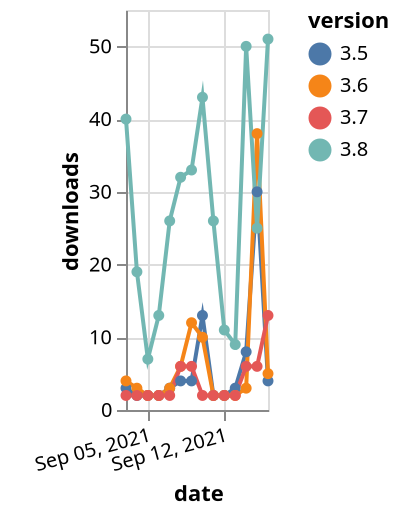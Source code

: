 {"$schema": "https://vega.github.io/schema/vega-lite/v5.json", "description": "A simple bar chart with embedded data.", "data": {"values": [{"date": "2021-09-03", "total": 4269, "delta": 3, "version": "3.5"}, {"date": "2021-09-04", "total": 4271, "delta": 2, "version": "3.5"}, {"date": "2021-09-05", "total": 4273, "delta": 2, "version": "3.5"}, {"date": "2021-09-06", "total": 4275, "delta": 2, "version": "3.5"}, {"date": "2021-09-07", "total": 4278, "delta": 3, "version": "3.5"}, {"date": "2021-09-08", "total": 4282, "delta": 4, "version": "3.5"}, {"date": "2021-09-09", "total": 4286, "delta": 4, "version": "3.5"}, {"date": "2021-09-10", "total": 4299, "delta": 13, "version": "3.5"}, {"date": "2021-09-11", "total": 4301, "delta": 2, "version": "3.5"}, {"date": "2021-09-12", "total": 4303, "delta": 2, "version": "3.5"}, {"date": "2021-09-13", "total": 4306, "delta": 3, "version": "3.5"}, {"date": "2021-09-14", "total": 4314, "delta": 8, "version": "3.5"}, {"date": "2021-09-15", "total": 4344, "delta": 30, "version": "3.5"}, {"date": "2021-09-16", "total": 4348, "delta": 4, "version": "3.5"}, {"date": "2021-09-03", "total": 17098, "delta": 4, "version": "3.6"}, {"date": "2021-09-04", "total": 17101, "delta": 3, "version": "3.6"}, {"date": "2021-09-05", "total": 17103, "delta": 2, "version": "3.6"}, {"date": "2021-09-06", "total": 17105, "delta": 2, "version": "3.6"}, {"date": "2021-09-07", "total": 17108, "delta": 3, "version": "3.6"}, {"date": "2021-09-08", "total": 17114, "delta": 6, "version": "3.6"}, {"date": "2021-09-09", "total": 17126, "delta": 12, "version": "3.6"}, {"date": "2021-09-10", "total": 17136, "delta": 10, "version": "3.6"}, {"date": "2021-09-11", "total": 17138, "delta": 2, "version": "3.6"}, {"date": "2021-09-12", "total": 17140, "delta": 2, "version": "3.6"}, {"date": "2021-09-13", "total": 17142, "delta": 2, "version": "3.6"}, {"date": "2021-09-14", "total": 17145, "delta": 3, "version": "3.6"}, {"date": "2021-09-15", "total": 17183, "delta": 38, "version": "3.6"}, {"date": "2021-09-16", "total": 17188, "delta": 5, "version": "3.6"}, {"date": "2021-09-03", "total": 51087, "delta": 40, "version": "3.8"}, {"date": "2021-09-04", "total": 51106, "delta": 19, "version": "3.8"}, {"date": "2021-09-05", "total": 51113, "delta": 7, "version": "3.8"}, {"date": "2021-09-06", "total": 51126, "delta": 13, "version": "3.8"}, {"date": "2021-09-07", "total": 51152, "delta": 26, "version": "3.8"}, {"date": "2021-09-08", "total": 51184, "delta": 32, "version": "3.8"}, {"date": "2021-09-09", "total": 51217, "delta": 33, "version": "3.8"}, {"date": "2021-09-10", "total": 51260, "delta": 43, "version": "3.8"}, {"date": "2021-09-11", "total": 51286, "delta": 26, "version": "3.8"}, {"date": "2021-09-12", "total": 51297, "delta": 11, "version": "3.8"}, {"date": "2021-09-13", "total": 51306, "delta": 9, "version": "3.8"}, {"date": "2021-09-14", "total": 51356, "delta": 50, "version": "3.8"}, {"date": "2021-09-15", "total": 51381, "delta": 25, "version": "3.8"}, {"date": "2021-09-16", "total": 51432, "delta": 51, "version": "3.8"}, {"date": "2021-09-03", "total": 14125, "delta": 2, "version": "3.7"}, {"date": "2021-09-04", "total": 14127, "delta": 2, "version": "3.7"}, {"date": "2021-09-05", "total": 14129, "delta": 2, "version": "3.7"}, {"date": "2021-09-06", "total": 14131, "delta": 2, "version": "3.7"}, {"date": "2021-09-07", "total": 14133, "delta": 2, "version": "3.7"}, {"date": "2021-09-08", "total": 14139, "delta": 6, "version": "3.7"}, {"date": "2021-09-09", "total": 14145, "delta": 6, "version": "3.7"}, {"date": "2021-09-10", "total": 14147, "delta": 2, "version": "3.7"}, {"date": "2021-09-11", "total": 14149, "delta": 2, "version": "3.7"}, {"date": "2021-09-12", "total": 14151, "delta": 2, "version": "3.7"}, {"date": "2021-09-13", "total": 14153, "delta": 2, "version": "3.7"}, {"date": "2021-09-14", "total": 14159, "delta": 6, "version": "3.7"}, {"date": "2021-09-15", "total": 14165, "delta": 6, "version": "3.7"}, {"date": "2021-09-16", "total": 14178, "delta": 13, "version": "3.7"}]}, "width": "container", "mark": {"type": "line", "point": {"filled": true}}, "encoding": {"x": {"field": "date", "type": "temporal", "timeUnit": "yearmonthdate", "title": "date", "axis": {"labelAngle": -15}}, "y": {"field": "delta", "type": "quantitative", "title": "downloads"}, "color": {"field": "version", "type": "nominal"}, "tooltip": {"field": "delta"}}}